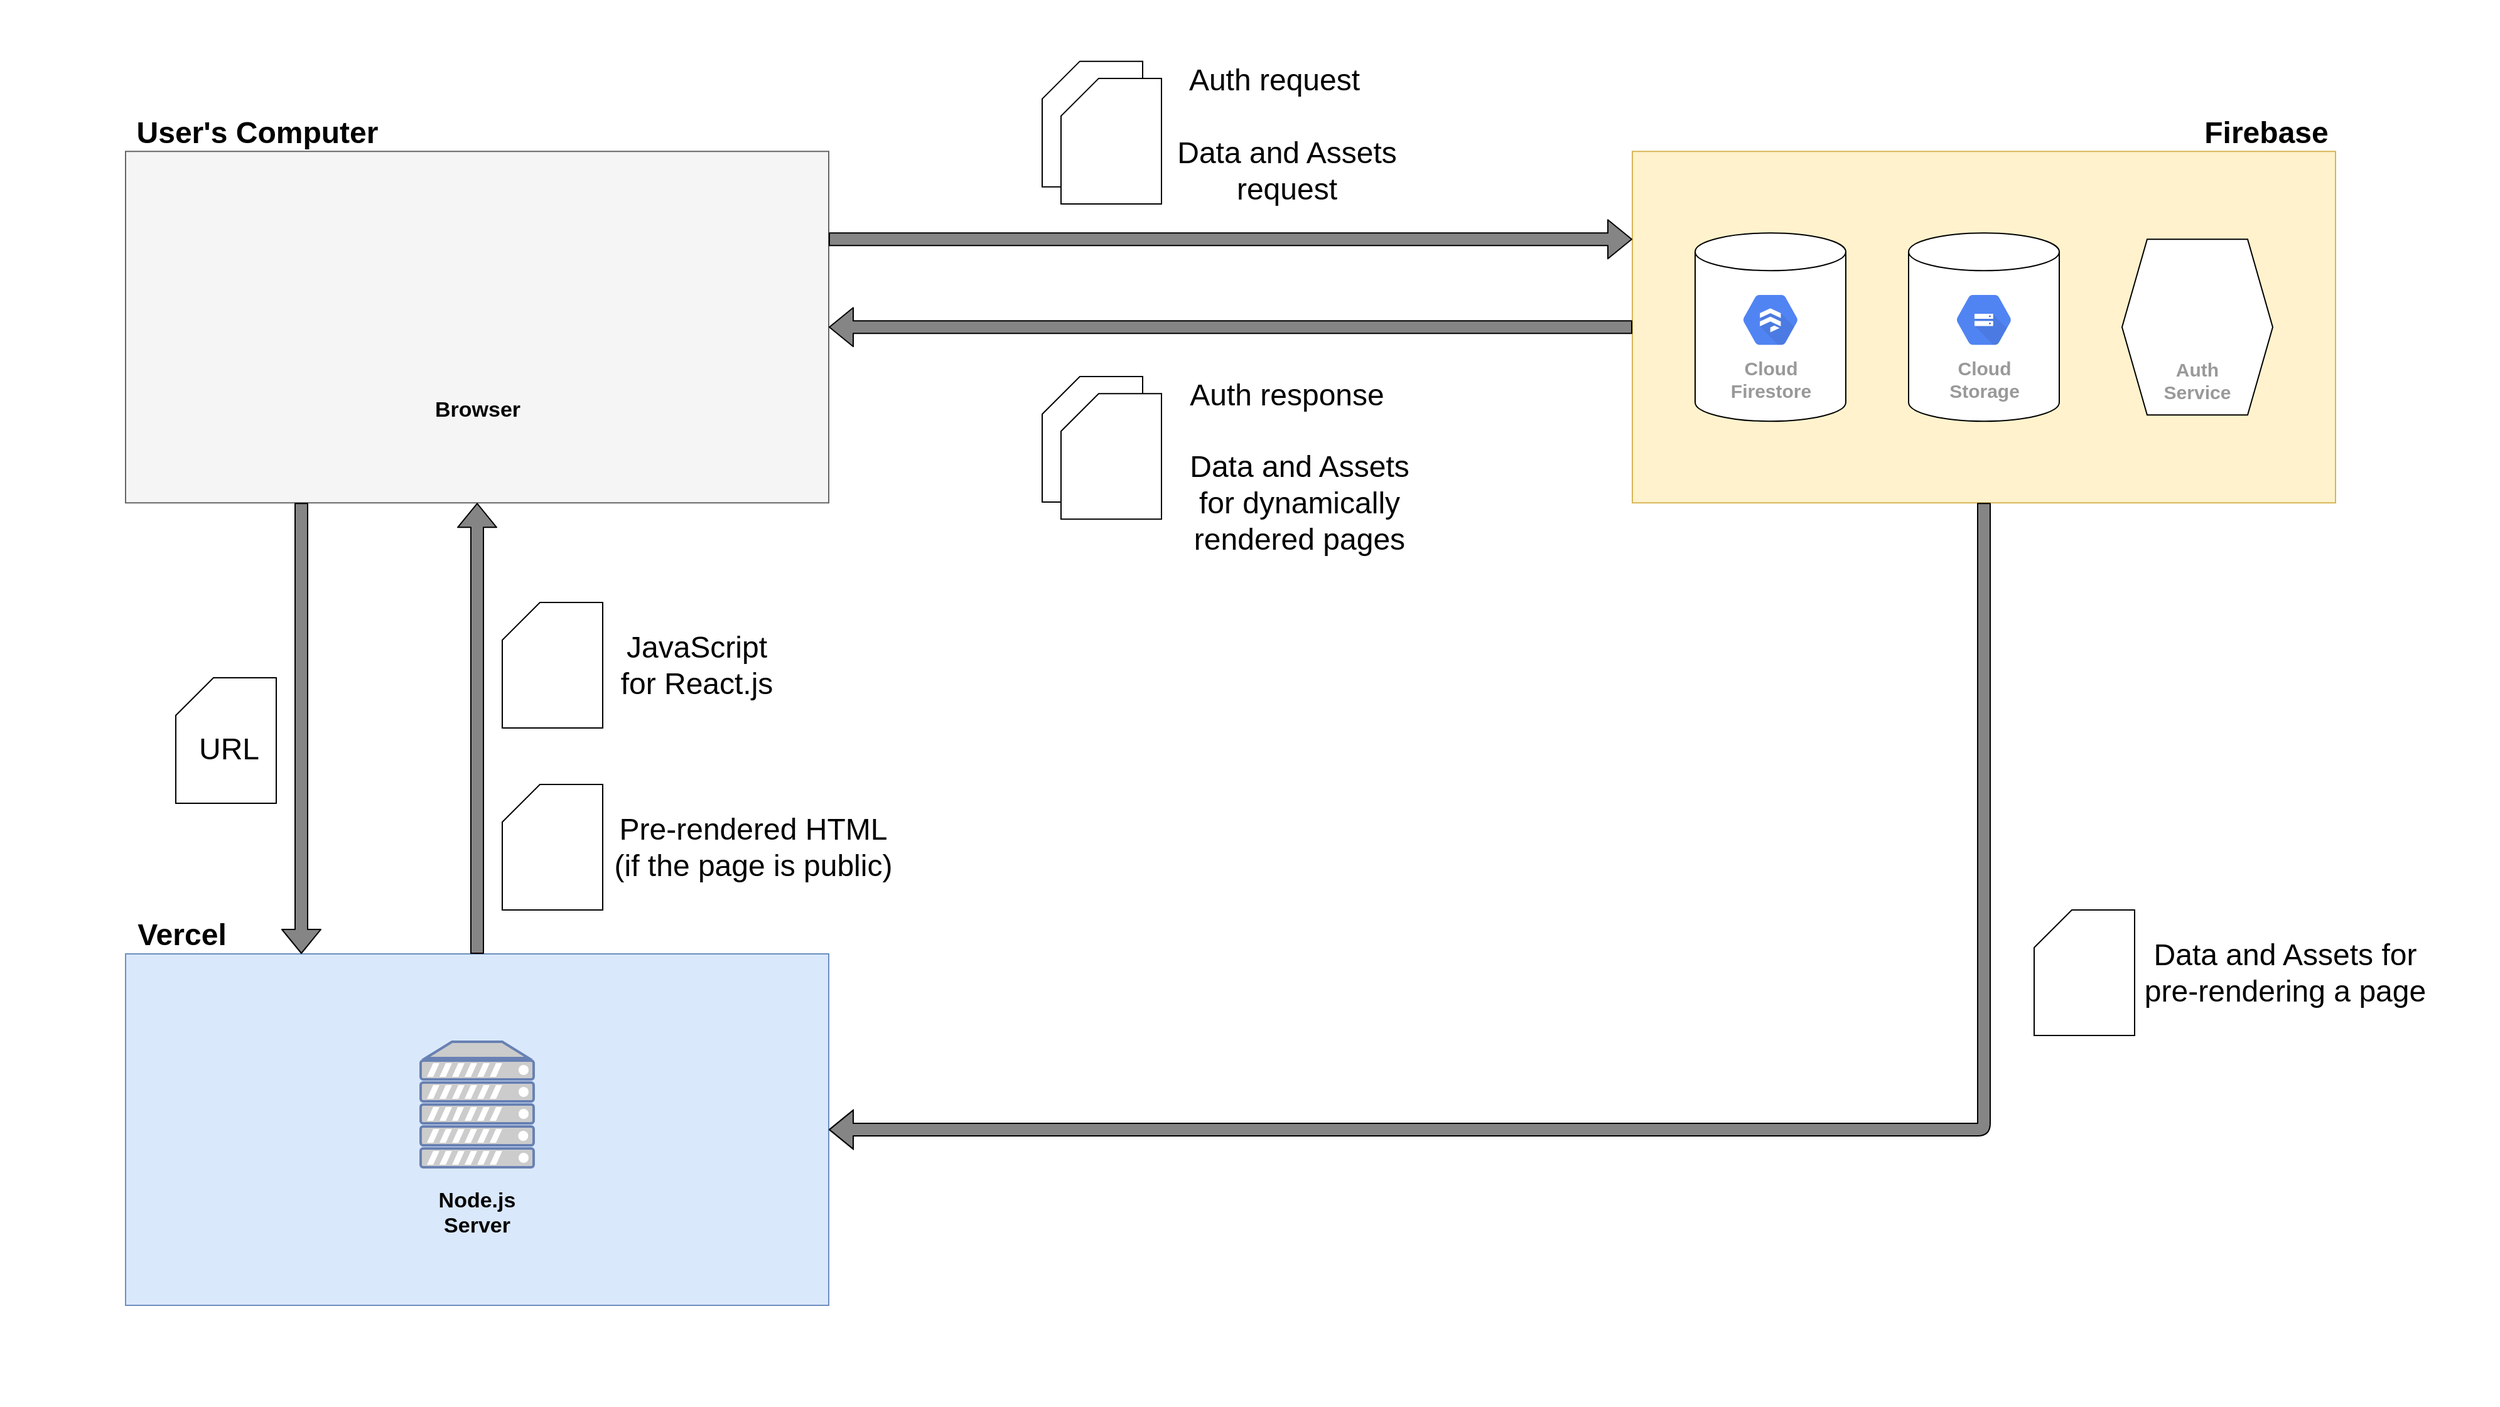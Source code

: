 <mxfile version="14.9.9" type="device"><diagram id="nWHyFDPITqONiacW-5Pk" name="Page-1"><mxGraphModel dx="2772" dy="1286" grid="1" gridSize="10" guides="1" tooltips="1" connect="1" arrows="1" fold="1" page="1" pageScale="1" pageWidth="850" pageHeight="1100" math="0" shadow="0"><root><mxCell id="0"/><mxCell id="1" parent="0"/><mxCell id="5apBDFaixkPz3nZxC6kf-49" value="" style="rounded=0;whiteSpace=wrap;html=1;fontSize=17;align=center;verticalAlign=top;strokeColor=none;" vertex="1" parent="1"><mxGeometry x="-20" y="40" width="1990" height="1120" as="geometry"/></mxCell><mxCell id="5apBDFaixkPz3nZxC6kf-5" value="" style="rounded=0;whiteSpace=wrap;html=1;strokeColor=#d6b656;fillColor=#fff2cc;" vertex="1" parent="1"><mxGeometry x="1280" y="160.63" width="560" height="280" as="geometry"/></mxCell><mxCell id="5apBDFaixkPz3nZxC6kf-9" value="&lt;h1&gt;Vercel&lt;br&gt;&lt;/h1&gt;" style="text;html=1;strokeColor=none;fillColor=none;align=center;verticalAlign=middle;whiteSpace=wrap;rounded=0;" vertex="1" parent="1"><mxGeometry x="80" y="770" width="90" height="30" as="geometry"/></mxCell><mxCell id="5apBDFaixkPz3nZxC6kf-11" value="" style="shape=cylinder3;whiteSpace=wrap;html=1;boundedLbl=1;backgroundOutline=1;size=15;" vertex="1" parent="1"><mxGeometry x="1330" y="225.63" width="120" height="150" as="geometry"/></mxCell><mxCell id="5apBDFaixkPz3nZxC6kf-10" value="Cloud&#xA;Firestore" style="html=1;fillColor=#5184F3;strokeColor=none;verticalAlign=top;labelPosition=center;verticalLabelPosition=bottom;align=center;spacingTop=-6;fontSize=15;fontStyle=1;fontColor=#999999;shape=mxgraph.gcp2.hexIcon;prIcon=cloud_firestore" vertex="1" parent="1"><mxGeometry x="1357" y="265.63" width="66" height="58.5" as="geometry"/></mxCell><mxCell id="5apBDFaixkPz3nZxC6kf-14" value="" style="shape=cylinder3;whiteSpace=wrap;html=1;boundedLbl=1;backgroundOutline=1;size=15;" vertex="1" parent="1"><mxGeometry x="1500" y="225.63" width="120" height="150" as="geometry"/></mxCell><mxCell id="5apBDFaixkPz3nZxC6kf-13" value="Cloud&#xA;Storage" style="html=1;fillColor=#5184F3;strokeColor=none;verticalAlign=top;labelPosition=center;verticalLabelPosition=bottom;align=center;spacingTop=-6;fontSize=15;fontStyle=1;fontColor=#999999;shape=mxgraph.gcp2.hexIcon;prIcon=cloud_storage" vertex="1" parent="1"><mxGeometry x="1527" y="265.63" width="66" height="58.5" as="geometry"/></mxCell><mxCell id="5apBDFaixkPz3nZxC6kf-15" value="" style="shape=hexagon;perimeter=hexagonPerimeter2;whiteSpace=wrap;html=1;fixedSize=1;fontSize=15;" vertex="1" parent="1"><mxGeometry x="1670" y="230.63" width="120" height="140" as="geometry"/></mxCell><mxCell id="5apBDFaixkPz3nZxC6kf-16" value="" style="shape=image;html=1;verticalAlign=top;verticalLabelPosition=bottom;labelBackgroundColor=#ffffff;imageAspect=0;aspect=fixed;image=https://cdn4.iconfinder.com/data/icons/cc_mono_icon_set/blacks/48x48/key.png;fontSize=15;fontColor=#969696;" vertex="1" parent="1"><mxGeometry x="1706" y="270.88" width="48" height="48" as="geometry"/></mxCell><mxCell id="5apBDFaixkPz3nZxC6kf-17" value="&lt;div align=&quot;center&quot;&gt;&lt;font&gt;Auth&lt;br&gt;&lt;/font&gt;&lt;/div&gt;&lt;div align=&quot;center&quot;&gt;&lt;font&gt;Service&lt;/font&gt;&lt;br&gt;&lt;/div&gt;" style="text;html=1;strokeColor=none;fillColor=none;align=center;verticalAlign=top;whiteSpace=wrap;rounded=0;fontSize=15;fontStyle=1;fontColor=#999999;" vertex="1" parent="1"><mxGeometry x="1695" y="318.88" width="70" height="44.75" as="geometry"/></mxCell><mxCell id="5apBDFaixkPz3nZxC6kf-18" value="&lt;h1&gt;Firebase&lt;/h1&gt;" style="text;html=1;strokeColor=none;fillColor=none;align=center;verticalAlign=middle;whiteSpace=wrap;rounded=0;" vertex="1" parent="1"><mxGeometry x="1730" y="130.63" width="110" height="30" as="geometry"/></mxCell><mxCell id="5apBDFaixkPz3nZxC6kf-21" value="" style="rounded=0;whiteSpace=wrap;html=1;strokeColor=#6c8ebf;fillColor=#dae8fc;" vertex="1" parent="1"><mxGeometry x="80" y="800" width="560" height="280" as="geometry"/></mxCell><mxCell id="5apBDFaixkPz3nZxC6kf-19" value="" style="fontColor=#0066CC;verticalAlign=top;verticalLabelPosition=bottom;labelPosition=center;align=center;html=1;outlineConnect=0;fillColor=#CCCCCC;strokeColor=#6881B3;gradientColor=none;gradientDirection=north;strokeWidth=2;shape=mxgraph.networks.server;fontSize=15;" vertex="1" parent="1"><mxGeometry x="315" y="870" width="90" height="100" as="geometry"/></mxCell><mxCell id="5apBDFaixkPz3nZxC6kf-22" value="Node.js&lt;br style=&quot;font-size: 17px;&quot;&gt;Server" style="text;html=1;strokeColor=none;fillColor=none;align=center;verticalAlign=top;whiteSpace=wrap;rounded=0;fontSize=17;fontStyle=1;fontColor=#050505;" vertex="1" parent="1"><mxGeometry x="325" y="980" width="70" height="44.75" as="geometry"/></mxCell><mxCell id="5apBDFaixkPz3nZxC6kf-23" value="" style="rounded=0;whiteSpace=wrap;html=1;strokeColor=#666666;fillColor=#f5f5f5;fontColor=#333333;" vertex="1" parent="1"><mxGeometry x="80" y="160.63" width="560" height="280" as="geometry"/></mxCell><mxCell id="5apBDFaixkPz3nZxC6kf-24" value="" style="shape=image;html=1;verticalAlign=top;verticalLabelPosition=bottom;labelBackgroundColor=#ffffff;imageAspect=0;aspect=fixed;image=https://cdn1.iconfinder.com/data/icons/google_jfk_icons_by_carlosjj/128/chrome.png;fontSize=15;fontColor=#050505;fillColor=#FCE4CA;" vertex="1" parent="1"><mxGeometry x="296" y="225.63" width="128" height="128" as="geometry"/></mxCell><mxCell id="5apBDFaixkPz3nZxC6kf-25" value="&lt;h1&gt;User's Computer&lt;br&gt;&lt;/h1&gt;" style="text;html=1;strokeColor=none;fillColor=none;align=center;verticalAlign=middle;whiteSpace=wrap;rounded=0;" vertex="1" parent="1"><mxGeometry x="80" y="130.63" width="210" height="30" as="geometry"/></mxCell><mxCell id="5apBDFaixkPz3nZxC6kf-26" value="Browser" style="text;html=1;strokeColor=none;fillColor=none;align=center;verticalAlign=top;whiteSpace=wrap;rounded=0;fontSize=17;fontStyle=1;fontColor=#050505;" vertex="1" parent="1"><mxGeometry x="322.5" y="350.39" width="75" height="35.87" as="geometry"/></mxCell><mxCell id="5apBDFaixkPz3nZxC6kf-27" value="" style="shape=flexArrow;endArrow=classic;html=1;fontSize=17;fontColor=#050505;entryX=0.5;entryY=1;entryDx=0;entryDy=0;exitX=0.5;exitY=0;exitDx=0;exitDy=0;fillColor=#858585;" edge="1" parent="1" source="5apBDFaixkPz3nZxC6kf-21" target="5apBDFaixkPz3nZxC6kf-23"><mxGeometry width="50" height="50" relative="1" as="geometry"><mxPoint x="360" y="790" as="sourcePoint"/><mxPoint x="360" y="460" as="targetPoint"/></mxGeometry></mxCell><mxCell id="5apBDFaixkPz3nZxC6kf-28" value="" style="shape=flexArrow;endArrow=classic;html=1;fontSize=17;fontColor=#050505;entryX=0.25;entryY=0;entryDx=0;entryDy=0;exitX=0.25;exitY=1;exitDx=0;exitDy=0;fillColor=#858585;" edge="1" parent="1" source="5apBDFaixkPz3nZxC6kf-23" target="5apBDFaixkPz3nZxC6kf-21"><mxGeometry width="50" height="50" relative="1" as="geometry"><mxPoint x="124.41" y="859.37" as="sourcePoint"/><mxPoint x="124.41" y="500.0" as="targetPoint"/></mxGeometry></mxCell><mxCell id="5apBDFaixkPz3nZxC6kf-30" value="&lt;h1&gt;&lt;span style=&quot;font-weight: normal&quot;&gt;JavaScript &lt;br&gt;for React.js&lt;/span&gt;&lt;br&gt;&lt;/h1&gt;" style="text;html=1;strokeColor=none;fillColor=none;align=center;verticalAlign=middle;whiteSpace=wrap;rounded=0;" vertex="1" parent="1"><mxGeometry x="460" y="540" width="150" height="60" as="geometry"/></mxCell><mxCell id="5apBDFaixkPz3nZxC6kf-31" value="&lt;h1&gt;&lt;span style=&quot;font-weight: normal&quot;&gt;Pre-rendered HTML (if the page is public)&lt;/span&gt;&lt;br&gt;&lt;/h1&gt;" style="text;html=1;strokeColor=none;fillColor=none;align=center;verticalAlign=middle;whiteSpace=wrap;rounded=0;" vertex="1" parent="1"><mxGeometry x="460" y="660" width="240" height="110" as="geometry"/></mxCell><mxCell id="5apBDFaixkPz3nZxC6kf-32" value="" style="shape=card;whiteSpace=wrap;html=1;fontSize=17;verticalAlign=top;" vertex="1" parent="1"><mxGeometry x="380" y="665" width="80" height="100" as="geometry"/></mxCell><mxCell id="5apBDFaixkPz3nZxC6kf-33" value="" style="shape=card;whiteSpace=wrap;html=1;fontSize=17;verticalAlign=top;" vertex="1" parent="1"><mxGeometry x="380" y="520" width="80" height="100" as="geometry"/></mxCell><mxCell id="5apBDFaixkPz3nZxC6kf-34" value="" style="shape=card;whiteSpace=wrap;html=1;fontSize=17;verticalAlign=top;" vertex="1" parent="1"><mxGeometry x="120" y="580" width="80" height="100" as="geometry"/></mxCell><mxCell id="5apBDFaixkPz3nZxC6kf-29" value="&lt;h1&gt;&lt;span style=&quot;font-weight: normal&quot;&gt;URL&lt;/span&gt;&lt;br&gt;&lt;/h1&gt;" style="text;html=1;strokeColor=none;fillColor=none;align=center;verticalAlign=middle;whiteSpace=wrap;rounded=0;" vertex="1" parent="1"><mxGeometry x="120" y="622" width="85" height="30" as="geometry"/></mxCell><mxCell id="5apBDFaixkPz3nZxC6kf-35" value="" style="shape=flexArrow;endArrow=classic;html=1;fontSize=17;fontColor=#050505;entryX=1;entryY=0.5;entryDx=0;entryDy=0;exitX=0.5;exitY=1;exitDx=0;exitDy=0;fillColor=#858585;" edge="1" parent="1" source="5apBDFaixkPz3nZxC6kf-5" target="5apBDFaixkPz3nZxC6kf-21"><mxGeometry width="50" height="50" relative="1" as="geometry"><mxPoint x="1274" y="949.37" as="sourcePoint"/><mxPoint x="1274" y="590.0" as="targetPoint"/><Array as="points"><mxPoint x="1560" y="940"/></Array></mxGeometry></mxCell><mxCell id="5apBDFaixkPz3nZxC6kf-36" value="&lt;h1&gt;&lt;span style=&quot;font-weight: normal&quot;&gt;Data and Assets for pre-rendering a page &lt;/span&gt;&lt;/h1&gt;" style="text;html=1;strokeColor=none;fillColor=none;align=center;verticalAlign=middle;whiteSpace=wrap;rounded=0;" vertex="1" parent="1"><mxGeometry x="1680" y="760" width="240" height="110" as="geometry"/></mxCell><mxCell id="5apBDFaixkPz3nZxC6kf-37" value="" style="shape=card;whiteSpace=wrap;html=1;fontSize=17;verticalAlign=top;" vertex="1" parent="1"><mxGeometry x="1600" y="765" width="80" height="100" as="geometry"/></mxCell><mxCell id="5apBDFaixkPz3nZxC6kf-38" value="" style="shape=flexArrow;endArrow=classic;html=1;fontSize=17;fontColor=#050505;entryX=0;entryY=0.25;entryDx=0;entryDy=0;exitX=1;exitY=0.25;exitDx=0;exitDy=0;fillColor=#858585;" edge="1" parent="1" source="5apBDFaixkPz3nZxC6kf-23" target="5apBDFaixkPz3nZxC6kf-5"><mxGeometry width="50" height="50" relative="1" as="geometry"><mxPoint x="810" y="559.37" as="sourcePoint"/><mxPoint x="810" y="200.0" as="targetPoint"/></mxGeometry></mxCell><mxCell id="5apBDFaixkPz3nZxC6kf-40" value="" style="shape=card;whiteSpace=wrap;html=1;fontSize=17;verticalAlign=top;" vertex="1" parent="1"><mxGeometry x="810" y="88.82" width="80" height="100" as="geometry"/></mxCell><mxCell id="5apBDFaixkPz3nZxC6kf-39" value="&lt;h1&gt;&lt;span style=&quot;font-weight: normal&quot;&gt;Auth request&lt;/span&gt;&lt;/h1&gt;" style="text;html=1;strokeColor=none;fillColor=none;align=center;verticalAlign=middle;whiteSpace=wrap;rounded=0;" vertex="1" parent="1"><mxGeometry x="910" y="88.82" width="170" height="30.68" as="geometry"/></mxCell><mxCell id="5apBDFaixkPz3nZxC6kf-41" value="" style="shape=card;whiteSpace=wrap;html=1;fontSize=17;verticalAlign=top;" vertex="1" parent="1"><mxGeometry x="825" y="102.45" width="80" height="100" as="geometry"/></mxCell><mxCell id="5apBDFaixkPz3nZxC6kf-42" value="&lt;h1&gt;&lt;span style=&quot;font-weight: normal&quot;&gt;Data and Assets request &lt;/span&gt;&lt;/h1&gt;" style="text;html=1;strokeColor=none;fillColor=none;align=center;verticalAlign=middle;whiteSpace=wrap;rounded=0;" vertex="1" parent="1"><mxGeometry x="910" y="149.5" width="190" height="52.95" as="geometry"/></mxCell><mxCell id="5apBDFaixkPz3nZxC6kf-43" value="" style="shape=flexArrow;endArrow=classic;html=1;fontSize=17;fontColor=#050505;entryX=1;entryY=0.5;entryDx=0;entryDy=0;exitX=0;exitY=0.5;exitDx=0;exitDy=0;fillColor=#858585;" edge="1" parent="1" source="5apBDFaixkPz3nZxC6kf-5" target="5apBDFaixkPz3nZxC6kf-23"><mxGeometry width="50" height="50" relative="1" as="geometry"><mxPoint x="650" y="580.0" as="sourcePoint"/><mxPoint x="1010" y="580.0" as="targetPoint"/></mxGeometry></mxCell><mxCell id="5apBDFaixkPz3nZxC6kf-44" value="" style="shape=card;whiteSpace=wrap;html=1;fontSize=17;verticalAlign=top;" vertex="1" parent="1"><mxGeometry x="810" y="340" width="80" height="100" as="geometry"/></mxCell><mxCell id="5apBDFaixkPz3nZxC6kf-45" value="&lt;h1&gt;&lt;span style=&quot;font-weight: normal&quot;&gt;Auth response&lt;br&gt;&lt;/span&gt;&lt;/h1&gt;" style="text;html=1;strokeColor=none;fillColor=none;align=center;verticalAlign=middle;whiteSpace=wrap;rounded=0;" vertex="1" parent="1"><mxGeometry x="920" y="340" width="170" height="30.68" as="geometry"/></mxCell><mxCell id="5apBDFaixkPz3nZxC6kf-46" value="" style="shape=card;whiteSpace=wrap;html=1;fontSize=17;verticalAlign=top;" vertex="1" parent="1"><mxGeometry x="825" y="353.63" width="80" height="100" as="geometry"/></mxCell><mxCell id="5apBDFaixkPz3nZxC6kf-47" value="&lt;h1&gt;&lt;span style=&quot;font-weight: normal&quot;&gt;Data and Assets for dynamically rendered pages&lt;br&gt;&lt;/span&gt;&lt;/h1&gt;" style="text;html=1;strokeColor=none;fillColor=none;align=center;verticalAlign=middle;whiteSpace=wrap;rounded=0;" vertex="1" parent="1"><mxGeometry x="910" y="400" width="210" height="81.37" as="geometry"/></mxCell></root></mxGraphModel></diagram></mxfile>